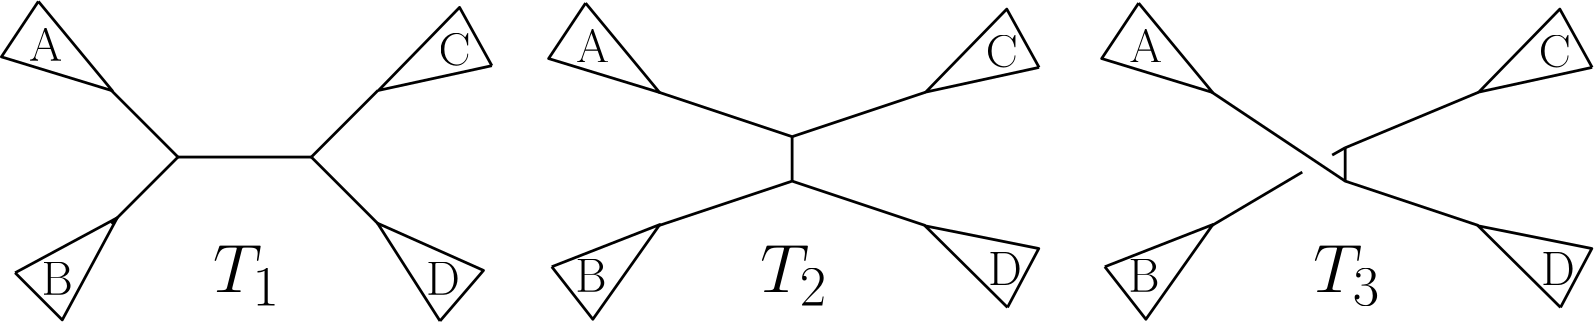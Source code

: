 <?xml version="1.0"?>
<!DOCTYPE ipe SYSTEM "ipe.dtd">
<ipe version="70107" creator="Ipe 7.1.10">
<info created="D:20090730180402" modified="D:20170811105542"/>
<ipestyle name="basic">
<symbol name="arrow/arc(spx)">
<path stroke="sym-stroke" fill="sym-stroke" pen="sym-pen">
0 0 m
-1 0.333 l
-1 -0.333 l
h
</path>
</symbol>
<symbol name="arrow/farc(spx)">
<path stroke="sym-stroke" fill="white" pen="sym-pen">
0 0 m
-1 0.333 l
-1 -0.333 l
h
</path>
</symbol>
<symbol name="mark/circle(sx)" transformations="translations">
<path fill="sym-stroke">
0.6 0 0 0.6 0 0 e
0.4 0 0 0.4 0 0 e
</path>
</symbol>
<symbol name="mark/disk(sx)" transformations="translations">
<path fill="sym-stroke">
0.6 0 0 0.6 0 0 e
</path>
</symbol>
<symbol name="mark/fdisk(sfx)" transformations="translations">
<group>
<path fill="sym-stroke" fillrule="eofill">
0.6 0 0 0.6 0 0 e
0.4 0 0 0.4 0 0 e
</path>
<path fill="sym-fill">
0.4 0 0 0.4 0 0 e
</path>
</group>
</symbol>
<symbol name="mark/box(sx)" transformations="translations">
<path fill="sym-stroke" fillrule="eofill">
-0.6 -0.6 m
0.6 -0.6 l
0.6 0.6 l
-0.6 0.6 l
h
-0.4 -0.4 m
0.4 -0.4 l
0.4 0.4 l
-0.4 0.4 l
h
</path>
</symbol>
<symbol name="mark/square(sx)" transformations="translations">
<path fill="sym-stroke">
-0.6 -0.6 m
0.6 -0.6 l
0.6 0.6 l
-0.6 0.6 l
h
</path>
</symbol>
<symbol name="mark/fsquare(sfx)" transformations="translations">
<group>
<path fill="sym-stroke" fillrule="eofill">
-0.6 -0.6 m
0.6 -0.6 l
0.6 0.6 l
-0.6 0.6 l
h
-0.4 -0.4 m
0.4 -0.4 l
0.4 0.4 l
-0.4 0.4 l
h
</path>
<path fill="sym-fill">
-0.4 -0.4 m
0.4 -0.4 l
0.4 0.4 l
-0.4 0.4 l
h
</path>
</group>
</symbol>
<symbol name="mark/cross(sx)" transformations="translations">
<group>
<path fill="sym-stroke">
-0.43 -0.57 m
0.57 0.43 l
0.43 0.57 l
-0.57 -0.43 l
h
</path>
<path fill="sym-stroke">
-0.43 0.57 m
0.57 -0.43 l
0.43 -0.57 l
-0.57 0.43 l
h
</path>
</group>
</symbol>
<symbol name="arrow/fnormal(spx)">
<path stroke="sym-stroke" fill="white" pen="sym-pen">
0 0 m
-1 0.333 l
-1 -0.333 l
h
</path>
</symbol>
<symbol name="arrow/pointed(spx)">
<path stroke="sym-stroke" fill="sym-stroke" pen="sym-pen">
0 0 m
-1 0.333 l
-0.8 0 l
-1 -0.333 l
h
</path>
</symbol>
<symbol name="arrow/fpointed(spx)">
<path stroke="sym-stroke" fill="white" pen="sym-pen">
0 0 m
-1 0.333 l
-0.8 0 l
-1 -0.333 l
h
</path>
</symbol>
<symbol name="arrow/linear(spx)">
<path stroke="sym-stroke" pen="sym-pen">
-1 0.333 m
0 0 l
-1 -0.333 l
</path>
</symbol>
<symbol name="arrow/fdouble(spx)">
<path stroke="sym-stroke" fill="white" pen="sym-pen">
0 0 m
-1 0.333 l
-1 -0.333 l
h
-1 0 m
-2 0.333 l
-2 -0.333 l
h
</path>
</symbol>
<symbol name="arrow/double(spx)">
<path stroke="sym-stroke" fill="sym-stroke" pen="sym-pen">
0 0 m
-1 0.333 l
-1 -0.333 l
h
-1 0 m
-2 0.333 l
-2 -0.333 l
h
</path>
</symbol>
<pen name="heavier" value="0.8"/>
<pen name="fat" value="1.2"/>
<pen name="ultrafat" value="2"/>
<symbolsize name="large" value="5"/>
<symbolsize name="small" value="2"/>
<symbolsize name="tiny" value="1.1"/>
<arrowsize name="large" value="10"/>
<arrowsize name="small" value="5"/>
<arrowsize name="tiny" value="3"/>
<color name="red" value="1 0 0"/>
<color name="green" value="0 1 0"/>
<color name="blue" value="0 0 1"/>
<color name="yellow" value="1 1 0"/>
<color name="orange" value="1 0.647 0"/>
<color name="gold" value="1 0.843 0"/>
<color name="purple" value="0.627 0.125 0.941"/>
<color name="gray" value="0.745"/>
<color name="brown" value="0.647 0.165 0.165"/>
<color name="navy" value="0 0 0.502"/>
<color name="pink" value="1 0.753 0.796"/>
<color name="seagreen" value="0.18 0.545 0.341"/>
<color name="turquoise" value="0.251 0.878 0.816"/>
<color name="violet" value="0.933 0.51 0.933"/>
<color name="darkblue" value="0 0 0.545"/>
<color name="darkcyan" value="0 0.545 0.545"/>
<color name="darkgray" value="0.663"/>
<color name="darkgreen" value="0 0.392 0"/>
<color name="darkmagenta" value="0.545 0 0.545"/>
<color name="darkorange" value="1 0.549 0"/>
<color name="darkred" value="0.545 0 0"/>
<color name="lightblue" value="0.678 0.847 0.902"/>
<color name="lightcyan" value="0.878 1 1"/>
<color name="lightgray" value="0.827"/>
<color name="lightgreen" value="0.565 0.933 0.565"/>
<color name="lightyellow" value="1 1 0.878"/>
<dashstyle name="dashed" value="[4] 0"/>
<dashstyle name="dotted" value="[1 3] 0"/>
<dashstyle name="dash dotted" value="[4 2 1 2] 0"/>
<dashstyle name="dash dot dotted" value="[4 2 1 2 1 2] 0"/>
<textsize name="large" value="\large"/>
<textsize name="Large" value="\Large"/>
<textsize name="LARGE" value="\LARGE"/>
<textsize name="huge" value="\huge"/>
<textsize name="Huge" value="\Huge"/>
<textsize name="small" value="\small"/>
<textsize name="footnote" value="\footnotesize"/>
<textsize name="tiny" value="\tiny"/>
<textstyle name="center" begin="\begin{center}" end="\end{center}"/>
<textstyle name="itemize" begin="\begin{itemize}" end="\end{itemize}"/>
<textstyle name="item" begin="\begin{itemize}\item{}" end="\end{itemize}"/>
<gridsize name="4 pts" value="4"/>
<gridsize name="8 pts (~3 mm)" value="8"/>
<gridsize name="16 pts (~6 mm)" value="16"/>
<gridsize name="32 pts (~12 mm)" value="32"/>
<gridsize name="10 pts (~3.5 mm)" value="10"/>
<gridsize name="20 pts (~7 mm)" value="20"/>
<gridsize name="14 pts (~5 mm)" value="14"/>
<gridsize name="28 pts (~10 mm)" value="28"/>
<gridsize name="56 pts (~20 mm)" value="56"/>
<anglesize name="90 deg" value="90"/>
<anglesize name="60 deg" value="60"/>
<anglesize name="45 deg" value="45"/>
<anglesize name="30 deg" value="30"/>
<anglesize name="22.5 deg" value="22.5"/>
<tiling name="falling" angle="-60" step="4" width="1"/>
<tiling name="rising" angle="30" step="4" width="1"/>
</ipestyle>
<page>
<layer name="alpha"/>
<view layers="alpha" active="alpha"/>
<group layer="alpha" matrix="1 0 0 1 -192 203.996">
<group matrix="1 0 0 1 13.0675 0">
<path matrix="1 0 0 1 -69.7871 268.665" stroke="black" pen="1">
368 296 m
392 272 l
</path>
<path matrix="1 0 0 1 -69.7871 268.665" stroke="black" pen="1">
368 296 m
392 320 l
</path>
<path matrix="1 0 0 1 -69.7871 268.665" stroke="black" pen="1">
368 296 m
320 296 l
</path>
<path matrix="1 0 0 1 -69.7871 268.665" stroke="black" pen="1">
320 296 m
296 320 l
</path>
<path matrix="1 0 0 1 -69.7871 268.665" stroke="black" pen="1">
320 296 m
296 272 l
</path>
</group>
<group matrix="1 0 0 1 13.0675 0">
<path matrix="-0.5547 -0.83205 0.83205 -0.5547 195.521 960.183" stroke="black" pen="1">
280 192 m
304 192 l
292 232 l
280 192 l
</path>
<text matrix="1 0 0 1 -3.64133 -4.55166" transformations="translations" pos="200.185 603.879" stroke="black" type="label" width="11.936" height="11.761" depth="0" valign="baseline" size="LARGE">A</text>
</group>
<group matrix="1 0 0 1 13.0675 0">
<path matrix="0.707107 -0.707107 0.707107 0.707107 -142.169 585.234" stroke="black" pen="1">
280 192 m
304 192 l
292 232 l
280 192 l
</path>
<text matrix="1 0 0 1 0.910332 -88.7574" transformations="translations" pos="200.185 603.879" stroke="black" type="label" width="11.265" height="11.761" depth="0" valign="baseline" size="LARGE">B</text>
</group>
<group matrix="1 0 0 1 13.0675 0">
<path matrix="0.652166 0.758076 -0.758076 0.652166 307.496 168.18" stroke="black" pen="1">
280 192 m
304 192 l
292 232 l
280 192 l
</path>
<text matrix="1 0 0 1 139.281 -88.7574" transformations="translations" pos="200.185 603.879" stroke="black" type="label" width="12.164" height="11.761" depth="0" valign="baseline" size="LARGE">D</text>
</group>
<group matrix="1 0 0 1 13.0675 0">
<path matrix="-0.484642 0.874713 -0.874713 -0.484642 666.864 445.69" stroke="black" pen="1">
280 192 m
304 192 l
292 232 l
280 192 l
</path>
<text matrix="1 0 0 1 143.832 -6.37232" transformations="translations" pos="200.185 603.879" stroke="black" type="label" width="11.493" height="11.761" depth="0" valign="baseline" size="LARGE">C</text>
</group>
</group>
<group matrix="1 0 0 1 128.999 512">
<group matrix="1 0 0 1 -110.933 -308.617">
<path matrix="-0.5547 -0.83205 0.83205 -0.5547 195.521 960.183" stroke="black" pen="1">
280 192 m
304 192 l
292 232 l
280 192 l
</path>
<text matrix="1 0 0 1 -3.64133 -4.55166" transformations="translations" pos="200.185 603.879" stroke="black" type="label" width="11.936" height="11.761" depth="0" valign="baseline" size="LARGE">A</text>
</group>
<group matrix="0.992615 -0.121304 0.121304 0.992615 -176.767 -278.736">
<path matrix="0.707107 -0.707107 0.707107 0.707107 -142.169 585.234" stroke="black" pen="1">
280 192 m
304 192 l
292 232 l
280 192 l
</path>
<text matrix="1 0 0 1 0.910332 -88.7574" transformations="translations" pos="200.185 603.879" stroke="black" type="label" width="11.265" height="11.761" depth="0" valign="baseline" size="LARGE">B</text>
</group>
<group matrix="0.9755 0.22 -0.22 0.9755 16.0408 -366.537">
<path matrix="0.652166 0.758076 -0.758076 0.652166 307.496 168.18" stroke="black" pen="1">
280 192 m
304 192 l
292 232 l
280 192 l
</path>
<text matrix="1 0 0 1 139.281 -88.7574" transformations="translations" pos="200.185 603.879" stroke="black" type="label" width="12.164" height="11.761" depth="0" valign="baseline" size="LARGE">D</text>
</group>
<group matrix="1 0 0 1 -110.933 -308.617">
<path matrix="-0.484642 0.874713 -0.874713 -0.484642 666.864 445.69" stroke="black" pen="1">
280 192 m
304 192 l
292 232 l
280 192 l
</path>
<text matrix="1 0 0 1 143.832 -6.37232" transformations="translations" pos="200.185 603.879" stroke="black" type="label" width="11.493" height="11.761" depth="0" valign="baseline" size="LARGE">C</text>
</group>
<group>
<path matrix="1 0 0 1 3.37865 0" stroke="black" pen="1">
112 280 m
160 264 l
208 280 l
</path>
<path matrix="1 0 0 1 3.37865 0" stroke="black" pen="1">
112 232 m
160 248 l
208 232 l
</path>
<group>
<path matrix="1 0 0 1 3.37865 0" stroke="black" pen="1">
160 264 m
160 248 l
</path>
</group>
</group>
</group>
<group matrix="1 0 0 1 80.0989 512">
<group matrix="0.992615 -0.121304 0.121304 0.992615 71.2326 -278.736">
<path matrix="0.707107 -0.707107 0.707107 0.707107 -142.169 585.234" stroke="black" pen="1">
280 192 m
304 192 l
292 232 l
280 192 l
</path>
<text matrix="1 0 0 1 0.910332 -88.7574" transformations="translations" pos="200.185 603.879" stroke="black" type="label" width="11.265" height="11.761" depth="0" valign="baseline" size="LARGE">B</text>
</group>
<group matrix="0.9755 0.22 -0.22 0.9755 264.041 -366.537">
<path matrix="0.652166 0.758076 -0.758076 0.652166 307.496 168.18" stroke="black" pen="1">
280 192 m
304 192 l
292 232 l
280 192 l
</path>
<text matrix="1 0 0 1 139.281 -88.7574" transformations="translations" pos="200.185 603.879" stroke="black" type="label" width="12.164" height="11.761" depth="0" valign="baseline" size="LARGE">D</text>
</group>
<group matrix="1 0 0 1 137.068 -308.617">
<path matrix="-0.484642 0.874713 -0.874713 -0.484642 666.864 445.69" stroke="black" pen="1">
280 192 m
304 192 l
292 232 l
280 192 l
</path>
<text matrix="1 0 0 1 143.832 -6.37232" transformations="translations" pos="200.185 603.879" stroke="black" type="label" width="11.493" height="11.761" depth="0" valign="baseline" size="LARGE">C</text>
</group>
<path matrix="-0.5547 -0.83205 0.83205 -0.5547 332.589 651.566" stroke="black" pen="1">
280 192 m
304 192 l
292 232 l
280 192 l
</path>
<text matrix="1 0 0 1 133.426 -313.169" transformations="translations" pos="200.185 603.879" stroke="black" type="label" width="11.936" height="11.761" depth="0" valign="baseline" size="LARGE">A</text>
<path matrix="1 0 0 1 3.37865 0" stroke="black" pen="1">
360 280 m
408 248 l
456 232 l
</path>
<path matrix="1 0 0 1 3.37865 0" stroke="black" pen="1">
408 260 m
408 248 l
</path>
<path matrix="1 0 0 1 3.37865 0" stroke="black" pen="1">
408 260 m
456 280 l
</path>
<path matrix="1 0 0 1 3.37865 0" stroke="black" pen="1">
360 232 m
392.554 251.247 l
</path>
<path matrix="1 0 0 1 3.37865 0" stroke="black" pen="1">
408.026 260.036 m
403.316 257.372 l
</path>
</group>
<text matrix="1 0 0 1 3.90057 -16" transformations="translations" pos="80 736" stroke="black" type="label" width="24.199" height="16.939" depth="4.78" valign="baseline" size="Huge">$T_1$</text>
<text matrix="1 0 0 1 200.899 -16" transformations="translations" pos="80 736" stroke="black" type="label" width="24.199" height="16.939" depth="4.78" valign="baseline" size="Huge">$T_2$</text>
<text matrix="1 0 0 1 400 -16" transformations="translations" pos="80 736" stroke="black" type="label" width="24.199" height="16.939" depth="4.78" valign="baseline" size="Huge">$T_3$</text>
</page>
</ipe>
